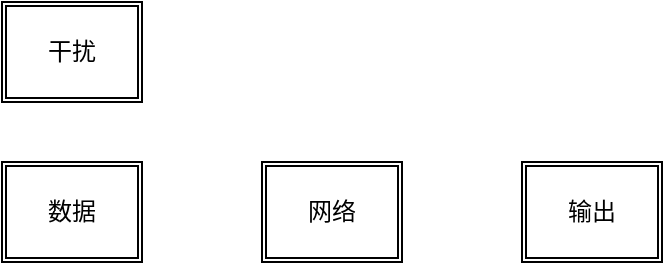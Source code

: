 <mxfile version="15.4.1" type="github" pages="2">
  <diagram id="xktnysNyg5yojeHXHqyt" name="Page-1">
    <mxGraphModel dx="782" dy="474" grid="1" gridSize="10" guides="1" tooltips="1" connect="1" arrows="1" fold="1" page="1" pageScale="1" pageWidth="850" pageHeight="1100" math="0" shadow="0">
      <root>
        <mxCell id="0" />
        <mxCell id="1" parent="0" />
        <mxCell id="-CjPicqmyK25EX-nvvJL-1" value="数据" style="shape=ext;double=1;rounded=0;whiteSpace=wrap;html=1;" vertex="1" parent="1">
          <mxGeometry x="50" y="200" width="70" height="50" as="geometry" />
        </mxCell>
        <mxCell id="-CjPicqmyK25EX-nvvJL-3" value="干扰" style="shape=ext;double=1;rounded=0;whiteSpace=wrap;html=1;" vertex="1" parent="1">
          <mxGeometry x="50" y="120" width="70" height="50" as="geometry" />
        </mxCell>
        <mxCell id="-CjPicqmyK25EX-nvvJL-4" value="网络" style="shape=ext;double=1;rounded=0;whiteSpace=wrap;html=1;" vertex="1" parent="1">
          <mxGeometry x="180" y="200" width="70" height="50" as="geometry" />
        </mxCell>
        <mxCell id="-CjPicqmyK25EX-nvvJL-5" value="输出" style="shape=ext;double=1;rounded=0;whiteSpace=wrap;html=1;" vertex="1" parent="1">
          <mxGeometry x="310" y="200" width="70" height="50" as="geometry" />
        </mxCell>
      </root>
    </mxGraphModel>
  </diagram>
  <diagram id="oMCBJD11H9a38EzsJZl_" name="Page-2">
    <mxGraphModel dx="782" dy="474" grid="1" gridSize="10" guides="1" tooltips="1" connect="1" arrows="1" fold="1" page="1" pageScale="1" pageWidth="850" pageHeight="1100" math="0" shadow="0">
      <root>
        <mxCell id="U_W842l8lAIobfiXpHmZ-0" />
        <mxCell id="U_W842l8lAIobfiXpHmZ-1" parent="U_W842l8lAIobfiXpHmZ-0" />
        <mxCell id="U_W842l8lAIobfiXpHmZ-2" value="数据" style="shape=ext;double=1;rounded=0;whiteSpace=wrap;html=1;" vertex="1" parent="U_W842l8lAIobfiXpHmZ-1">
          <mxGeometry x="50" y="200" width="70" height="40" as="geometry" />
        </mxCell>
        <mxCell id="U_W842l8lAIobfiXpHmZ-4" value="网络" style="shape=ext;double=1;rounded=0;whiteSpace=wrap;html=1;" vertex="1" parent="U_W842l8lAIobfiXpHmZ-1">
          <mxGeometry x="180" y="200" width="70" height="40" as="geometry" />
        </mxCell>
        <mxCell id="U_W842l8lAIobfiXpHmZ-5" value="输出" style="shape=ext;double=1;rounded=0;whiteSpace=wrap;html=1;" vertex="1" parent="U_W842l8lAIobfiXpHmZ-1">
          <mxGeometry x="310" y="200" width="70" height="40" as="geometry" />
        </mxCell>
        <mxCell id="U_W842l8lAIobfiXpHmZ-6" value="标签" style="shape=ext;double=1;rounded=0;whiteSpace=wrap;html=1;" vertex="1" parent="U_W842l8lAIobfiXpHmZ-1">
          <mxGeometry x="310" y="120" width="70" height="40" as="geometry" />
        </mxCell>
        <mxCell id="U_W842l8lAIobfiXpHmZ-8" value="指标" style="shape=ext;double=1;rounded=0;whiteSpace=wrap;html=1;" vertex="1" parent="U_W842l8lAIobfiXpHmZ-1">
          <mxGeometry x="420" y="160" width="70" height="40" as="geometry" />
        </mxCell>
      </root>
    </mxGraphModel>
  </diagram>
</mxfile>

